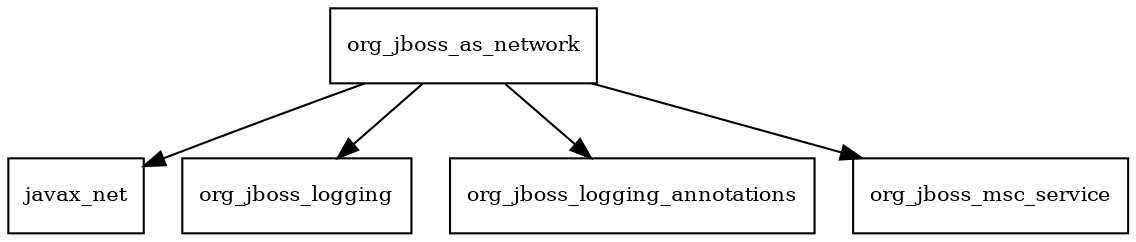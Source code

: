 digraph jboss_as_network_7_4_0_Final_redhat_19_package_dependencies {
  node [shape = box, fontsize=10.0];
  org_jboss_as_network -> javax_net;
  org_jboss_as_network -> org_jboss_logging;
  org_jboss_as_network -> org_jboss_logging_annotations;
  org_jboss_as_network -> org_jboss_msc_service;
}

